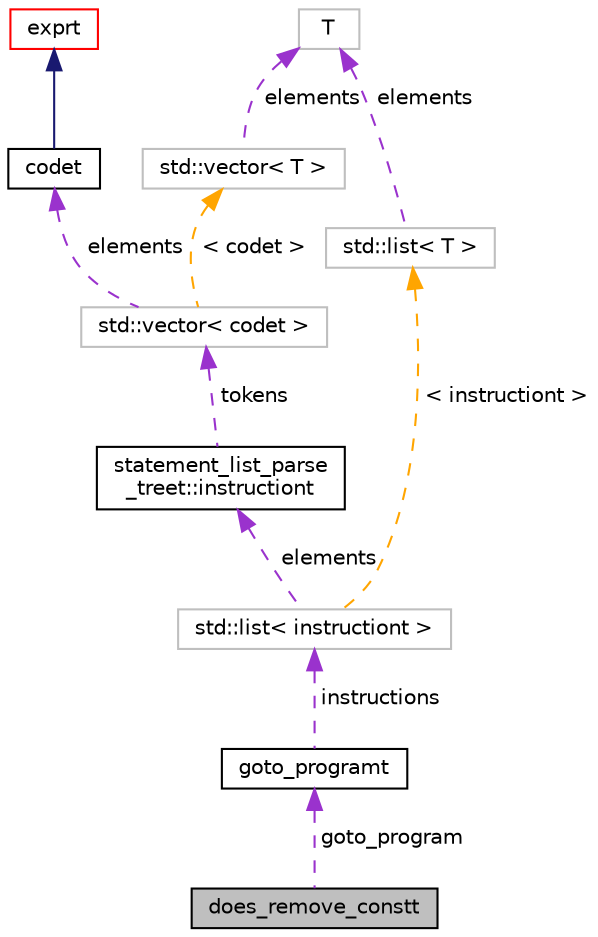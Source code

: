 digraph "does_remove_constt"
{
 // LATEX_PDF_SIZE
  bgcolor="transparent";
  edge [fontname="Helvetica",fontsize="10",labelfontname="Helvetica",labelfontsize="10"];
  node [fontname="Helvetica",fontsize="10",shape=record];
  Node1 [label="does_remove_constt",height=0.2,width=0.4,color="black", fillcolor="grey75", style="filled", fontcolor="black",tooltip=" "];
  Node2 -> Node1 [dir="back",color="darkorchid3",fontsize="10",style="dashed",label=" goto_program" ,fontname="Helvetica"];
  Node2 [label="goto_programt",height=0.2,width=0.4,color="black",URL="$classgoto__programt.html",tooltip="A generic container class for the GOTO intermediate representation of one function."];
  Node3 -> Node2 [dir="back",color="darkorchid3",fontsize="10",style="dashed",label=" instructions" ,fontname="Helvetica"];
  Node3 [label="std::list\< instructiont \>",height=0.2,width=0.4,color="grey75",tooltip=" "];
  Node4 -> Node3 [dir="back",color="darkorchid3",fontsize="10",style="dashed",label=" elements" ,fontname="Helvetica"];
  Node4 [label="statement_list_parse\l_treet::instructiont",height=0.2,width=0.4,color="black",URL="$structstatement__list__parse__treet_1_1instructiont.html",tooltip="Represents a regular Statement List instruction which consists out of one or more codet tokens."];
  Node5 -> Node4 [dir="back",color="darkorchid3",fontsize="10",style="dashed",label=" tokens" ,fontname="Helvetica"];
  Node5 [label="std::vector\< codet \>",height=0.2,width=0.4,color="grey75",tooltip=" "];
  Node6 -> Node5 [dir="back",color="darkorchid3",fontsize="10",style="dashed",label=" elements" ,fontname="Helvetica"];
  Node6 [label="codet",height=0.2,width=0.4,color="black",URL="$classcodet.html",tooltip="Data structure for representing an arbitrary statement in a program."];
  Node7 -> Node6 [dir="back",color="midnightblue",fontsize="10",style="solid",fontname="Helvetica"];
  Node7 [label="exprt",height=0.2,width=0.4,color="red",URL="$classexprt.html",tooltip="Base class for all expressions."];
  Node13 -> Node5 [dir="back",color="orange",fontsize="10",style="dashed",label=" \< codet \>" ,fontname="Helvetica"];
  Node13 [label="std::vector\< T \>",height=0.2,width=0.4,color="grey75",tooltip="STL class."];
  Node14 -> Node13 [dir="back",color="darkorchid3",fontsize="10",style="dashed",label=" elements" ,fontname="Helvetica"];
  Node14 [label="T",height=0.2,width=0.4,color="grey75",tooltip=" "];
  Node17 -> Node3 [dir="back",color="orange",fontsize="10",style="dashed",label=" \< instructiont \>" ,fontname="Helvetica"];
  Node17 [label="std::list\< T \>",height=0.2,width=0.4,color="grey75",tooltip="STL class."];
  Node14 -> Node17 [dir="back",color="darkorchid3",fontsize="10",style="dashed",label=" elements" ,fontname="Helvetica"];
}
